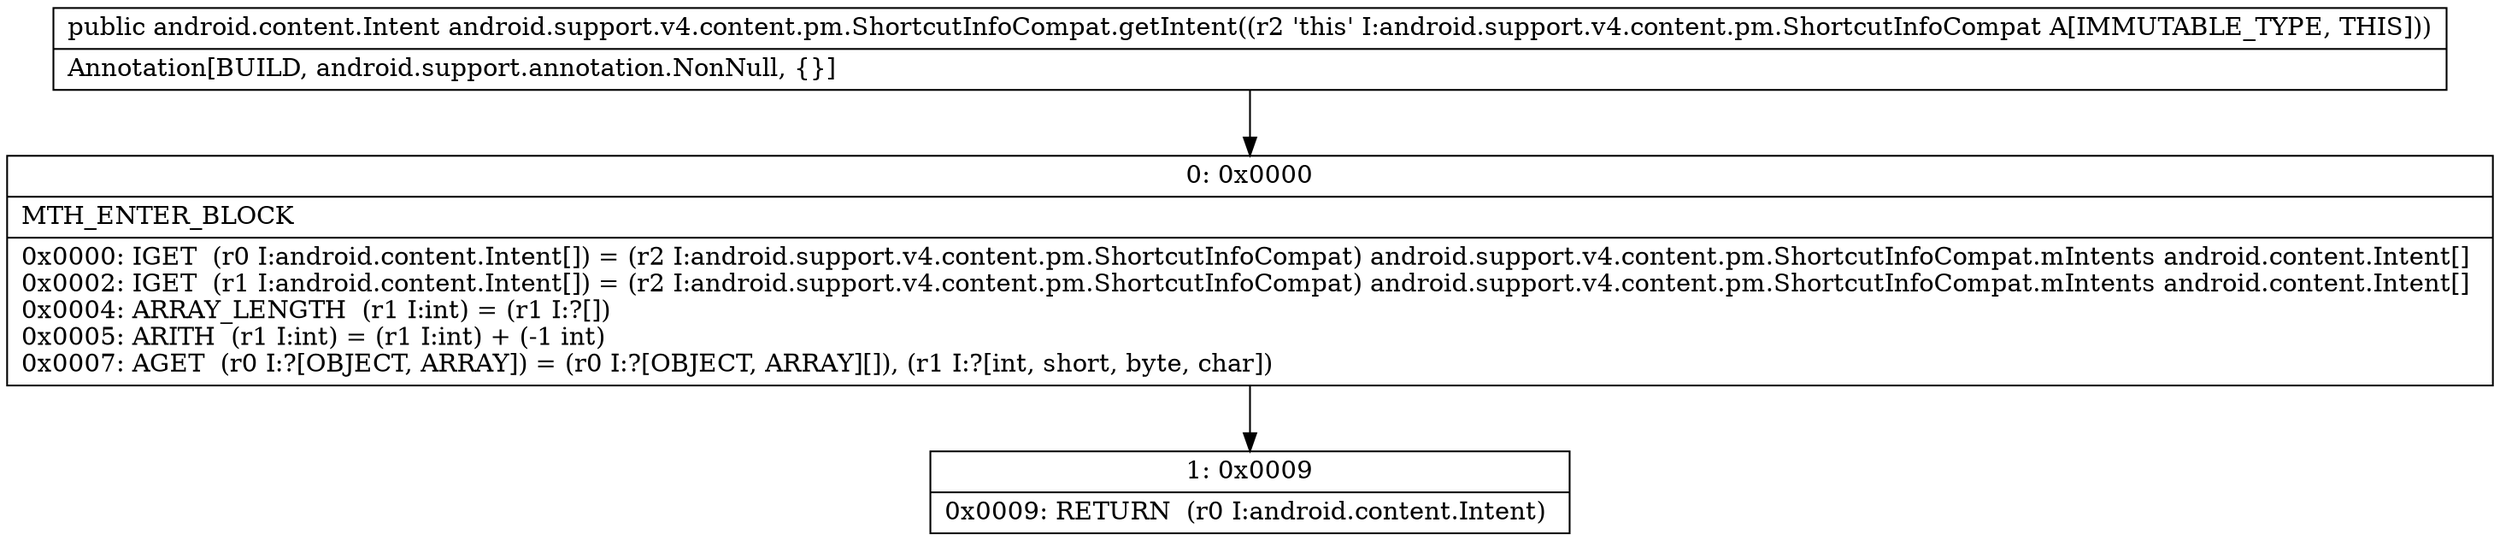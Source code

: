 digraph "CFG forandroid.support.v4.content.pm.ShortcutInfoCompat.getIntent()Landroid\/content\/Intent;" {
Node_0 [shape=record,label="{0\:\ 0x0000|MTH_ENTER_BLOCK\l|0x0000: IGET  (r0 I:android.content.Intent[]) = (r2 I:android.support.v4.content.pm.ShortcutInfoCompat) android.support.v4.content.pm.ShortcutInfoCompat.mIntents android.content.Intent[] \l0x0002: IGET  (r1 I:android.content.Intent[]) = (r2 I:android.support.v4.content.pm.ShortcutInfoCompat) android.support.v4.content.pm.ShortcutInfoCompat.mIntents android.content.Intent[] \l0x0004: ARRAY_LENGTH  (r1 I:int) = (r1 I:?[]) \l0x0005: ARITH  (r1 I:int) = (r1 I:int) + (\-1 int) \l0x0007: AGET  (r0 I:?[OBJECT, ARRAY]) = (r0 I:?[OBJECT, ARRAY][]), (r1 I:?[int, short, byte, char]) \l}"];
Node_1 [shape=record,label="{1\:\ 0x0009|0x0009: RETURN  (r0 I:android.content.Intent) \l}"];
MethodNode[shape=record,label="{public android.content.Intent android.support.v4.content.pm.ShortcutInfoCompat.getIntent((r2 'this' I:android.support.v4.content.pm.ShortcutInfoCompat A[IMMUTABLE_TYPE, THIS]))  | Annotation[BUILD, android.support.annotation.NonNull, \{\}]\l}"];
MethodNode -> Node_0;
Node_0 -> Node_1;
}

